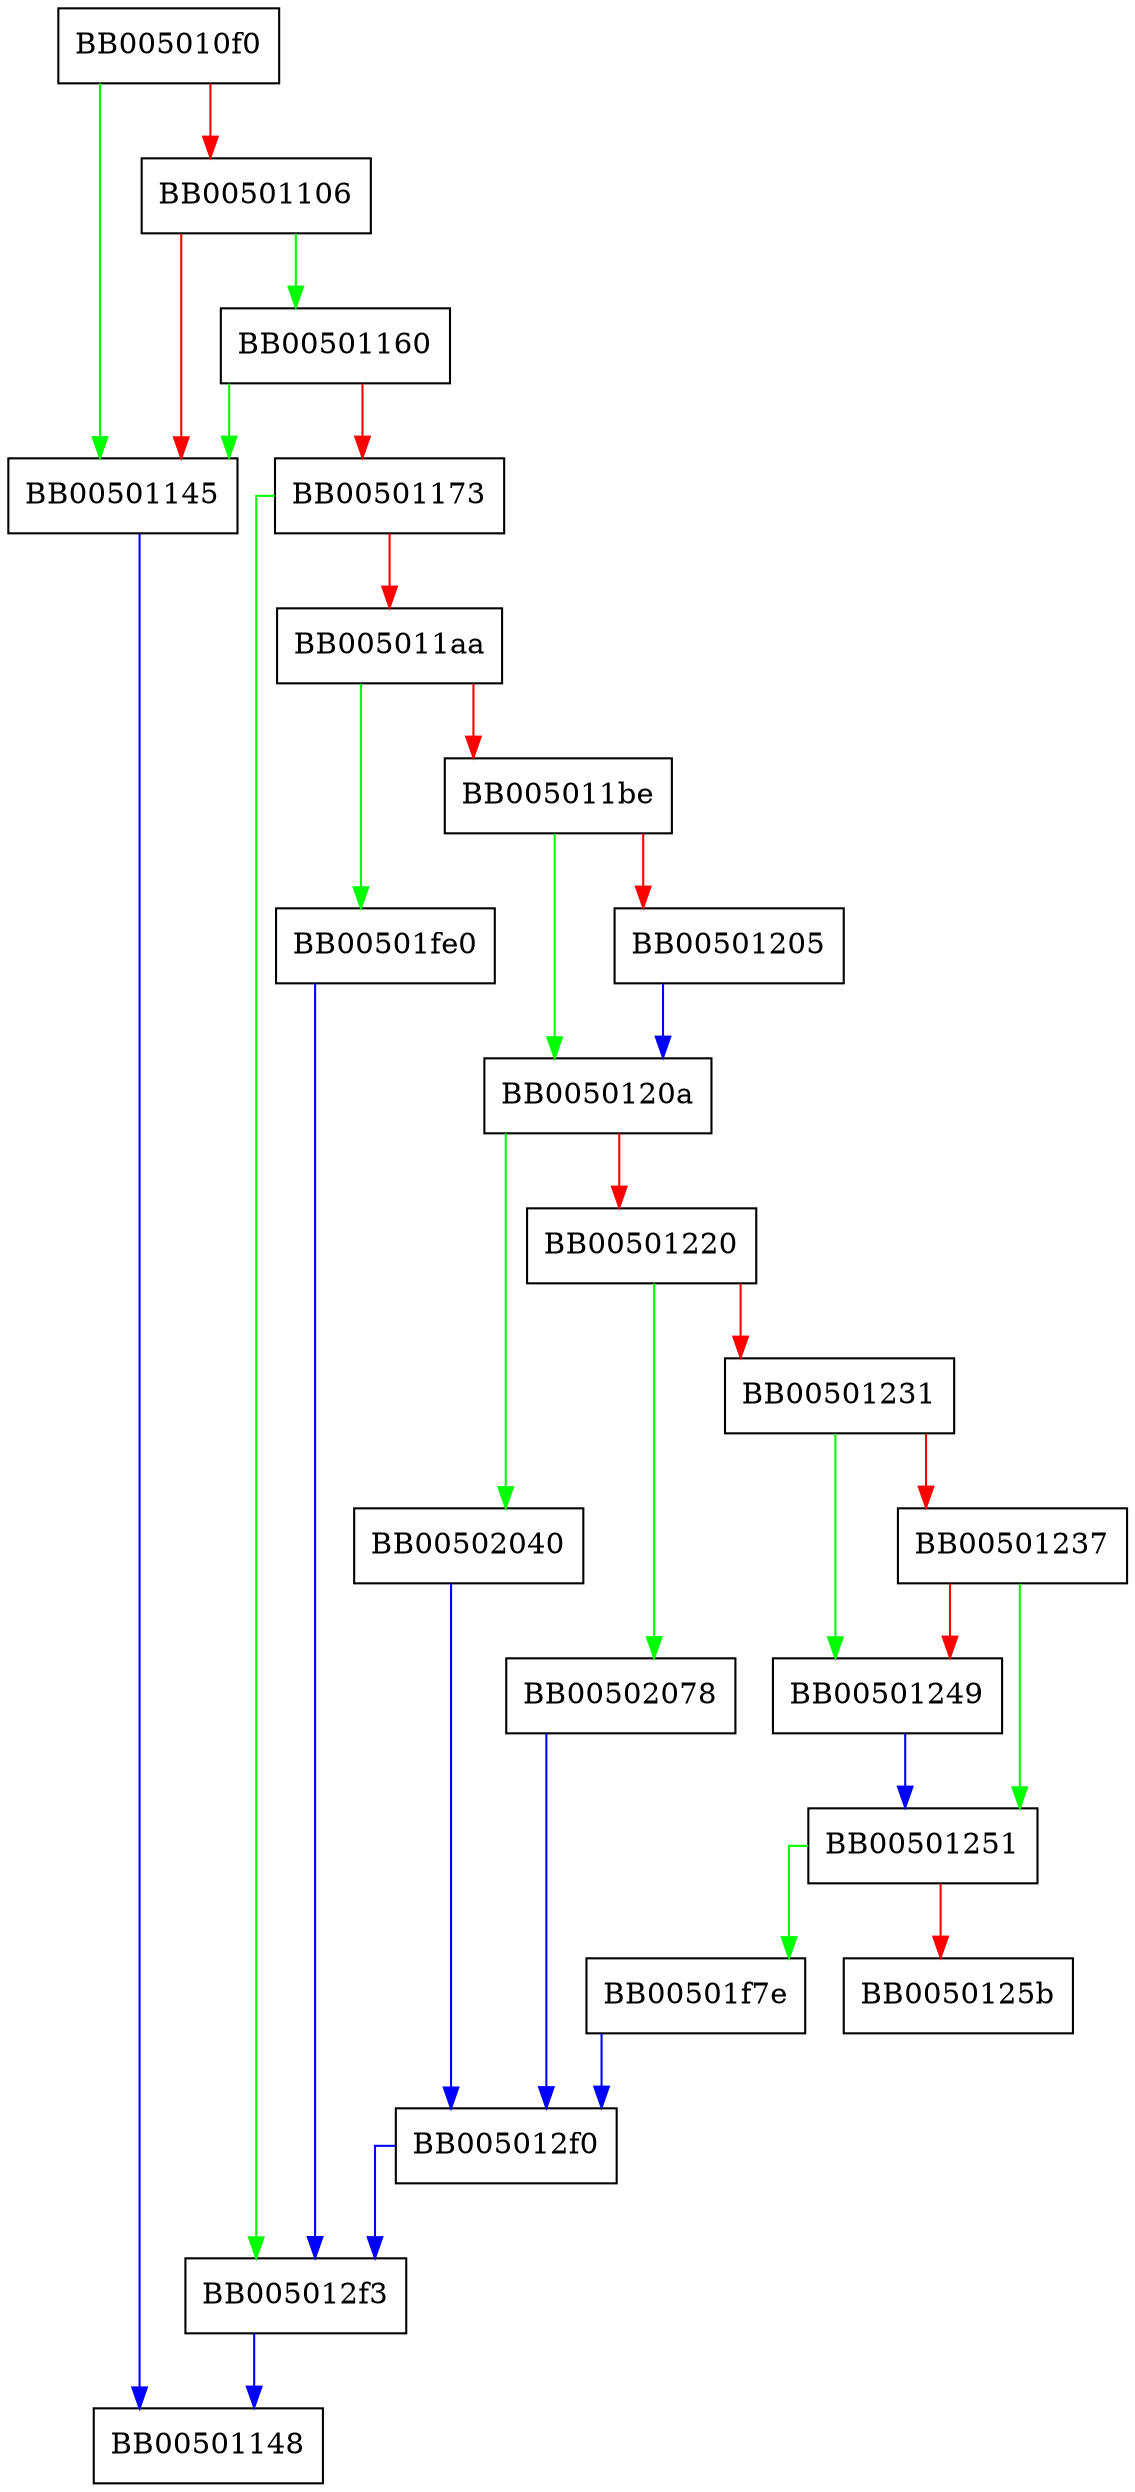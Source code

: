 digraph ossl_quic_handle_frames {
  node [shape="box"];
  graph [splines=ortho];
  BB005010f0 -> BB00501145 [color="green"];
  BB005010f0 -> BB00501106 [color="red"];
  BB00501106 -> BB00501160 [color="green"];
  BB00501106 -> BB00501145 [color="red"];
  BB00501145 -> BB00501148 [color="blue"];
  BB00501160 -> BB00501145 [color="green"];
  BB00501160 -> BB00501173 [color="red"];
  BB00501173 -> BB005012f3 [color="green"];
  BB00501173 -> BB005011aa [color="red"];
  BB005011aa -> BB00501fe0 [color="green"];
  BB005011aa -> BB005011be [color="red"];
  BB005011be -> BB0050120a [color="green"];
  BB005011be -> BB00501205 [color="red"];
  BB00501205 -> BB0050120a [color="blue"];
  BB0050120a -> BB00502040 [color="green"];
  BB0050120a -> BB00501220 [color="red"];
  BB00501220 -> BB00502078 [color="green"];
  BB00501220 -> BB00501231 [color="red"];
  BB00501231 -> BB00501249 [color="green"];
  BB00501231 -> BB00501237 [color="red"];
  BB00501237 -> BB00501251 [color="green"];
  BB00501237 -> BB00501249 [color="red"];
  BB00501249 -> BB00501251 [color="blue"];
  BB00501251 -> BB00501f7e [color="green"];
  BB00501251 -> BB0050125b [color="red"];
  BB005012f0 -> BB005012f3 [color="blue"];
  BB005012f3 -> BB00501148 [color="blue"];
  BB00501f7e -> BB005012f0 [color="blue"];
  BB00501fe0 -> BB005012f3 [color="blue"];
  BB00502040 -> BB005012f0 [color="blue"];
  BB00502078 -> BB005012f0 [color="blue"];
}